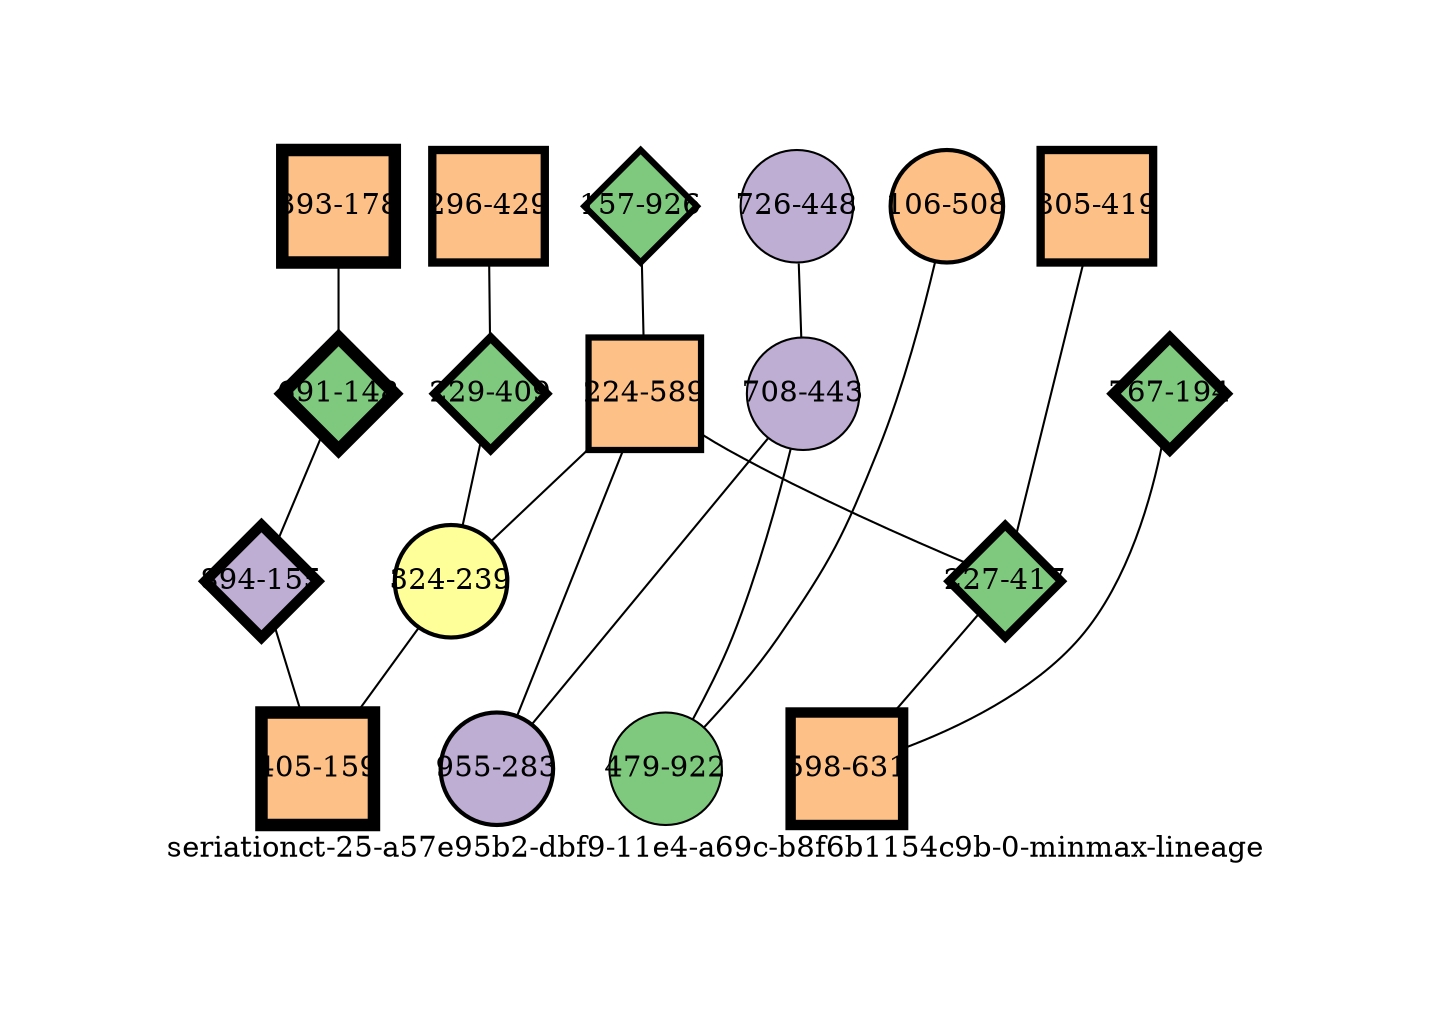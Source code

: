 strict graph "seriationct-25-a57e95b2-dbf9-11e4-a69c-b8f6b1154c9b-0-minmax-lineage" {
labelloc=b;
ratio=auto;
pad="1.0";
label="seriationct-25-a57e95b2-dbf9-11e4-a69c-b8f6b1154c9b-0-minmax-lineage";
node [width="0.75", style=filled, fixedsize=true, height="0.75", shape=circle, label=""];
0 [xCoordinate="448.0", appears_in_slice=1, yCoordinate="726.0", colorscheme=accent6, lineage_id=0, short_label="726-448", label="726-448", shape=circle, cluster_id=1, fillcolor=2, size="500.0", id=0, penwidth="1.0"];
1 [xCoordinate="429.0", appears_in_slice=4, yCoordinate="296.0", colorscheme=accent6, lineage_id=1, short_label="296-429", label="296-429", shape=square, cluster_id=2, fillcolor=3, size="500.0", id=1, penwidth="4.0"];
2 [xCoordinate="194.0", appears_in_slice=5, yCoordinate="767.0", colorscheme=accent6, lineage_id=2, short_label="767-194", label="767-194", shape=diamond, cluster_id=0, fillcolor=1, size="500.0", id=12, penwidth="5.0"];
3 [xCoordinate="926.0", appears_in_slice=3, yCoordinate="157.0", colorscheme=accent6, lineage_id=2, short_label="157-926", label="157-926", shape=diamond, cluster_id=0, fillcolor=1, size="500.0", id=2, penwidth="3.0"];
4 [xCoordinate="589.0", appears_in_slice=3, yCoordinate="224.0", colorscheme=accent6, lineage_id=1, short_label="224-589", label="224-589", shape=square, cluster_id=2, fillcolor=3, size="500.0", id=3, penwidth="3.0"];
5 [xCoordinate="443.0", appears_in_slice=1, yCoordinate="708.0", colorscheme=accent6, lineage_id=0, short_label="708-443", label="708-443", shape=circle, cluster_id=1, fillcolor=2, size="500.0", id=4, penwidth="1.0"];
6 [xCoordinate="508.0", appears_in_slice=2, yCoordinate="106.0", colorscheme=accent6, lineage_id=0, short_label="106-508", label="106-508", shape=circle, cluster_id=2, fillcolor=3, size="500.0", id=5, penwidth="2.0"];
7 [xCoordinate="178.0", appears_in_slice=6, yCoordinate="393.0", colorscheme=accent6, lineage_id=1, short_label="393-178", label="393-178", shape=square, cluster_id=2, fillcolor=3, size="500.0", id=6, penwidth="6.0"];
8 [xCoordinate="409.0", appears_in_slice=4, yCoordinate="229.0", colorscheme=accent6, lineage_id=2, short_label="229-409", label="229-409", shape=diamond, cluster_id=0, fillcolor=1, size="500.0", id=7, penwidth="4.0"];
9 [xCoordinate="283.0", appears_in_slice=2, yCoordinate="955.0", colorscheme=accent6, lineage_id=0, short_label="955-283", label="955-283", shape=circle, cluster_id=1, fillcolor=2, size="500.0", id=8, penwidth="2.0"];
10 [xCoordinate="148.0", appears_in_slice=6, yCoordinate="691.0", colorscheme=accent6, lineage_id=2, short_label="691-148", label="691-148", shape=diamond, cluster_id=0, fillcolor=1, size="500.0", id=9, penwidth="6.0"];
11 [xCoordinate="419.0", appears_in_slice=4, yCoordinate="305.0", colorscheme=accent6, lineage_id=1, short_label="305-419", label="305-419", shape=square, cluster_id=2, fillcolor=3, size="500.0", id=10, penwidth="4.0"];
12 [xCoordinate="239.0", appears_in_slice=2, yCoordinate="324.0", colorscheme=accent6, lineage_id=0, short_label="324-239", label="324-239", shape=circle, cluster_id=3, fillcolor=4, size="500.0", id=11, penwidth="2.0"];
13 [xCoordinate="155.0", appears_in_slice=5, yCoordinate="894.0", colorscheme=accent6, lineage_id=2, short_label="894-155", label="894-155", shape=diamond, cluster_id=1, fillcolor=2, size="500.0", id=13, penwidth="5.0"];
14 [xCoordinate="417.0", appears_in_slice=4, yCoordinate="227.0", colorscheme=accent6, lineage_id=2, short_label="227-417", label="227-417", shape=diamond, cluster_id=0, fillcolor=1, size="500.0", id=14, penwidth="4.0"];
15 [xCoordinate="922.0", appears_in_slice=1, yCoordinate="479.0", colorscheme=accent6, lineage_id=0, short_label="479-922", label="479-922", shape=circle, cluster_id=0, fillcolor=1, size="500.0", id=15, penwidth="1.0"];
16 [xCoordinate="159.0", appears_in_slice=6, yCoordinate="405.0", colorscheme=accent6, lineage_id=1, short_label="405-159", label="405-159", shape=square, cluster_id=2, fillcolor=3, size="500.0", id=16, penwidth="6.0"];
17 [xCoordinate="631.0", appears_in_slice=5, yCoordinate="598.0", colorscheme=accent6, lineage_id=1, short_label="598-631", label="598-631", shape=square, cluster_id=2, fillcolor=3, size="500.0", id=17, penwidth="5.0"];
0 -- 5  [inverseweight="16.59308279", weight="0.0602660766933"];
1 -- 8  [inverseweight="14.8217291682", weight="0.0674685111737"];
2 -- 17  [inverseweight="27.6924387811", weight="0.0361109401705"];
3 -- 4  [inverseweight="1.1831213107", weight="0.845221864365"];
4 -- 9  [inverseweight="2.35649899568", weight="0.424358339143"];
4 -- 12  [inverseweight="2.11913875358", weight="0.471889817648"];
4 -- 14  [inverseweight="2.55594863388", weight="0.391244169286"];
5 -- 9  [inverseweight="2.10889756586", weight="0.474181399888"];
5 -- 15  [inverseweight="2.29179439002", weight="0.436339317504"];
6 -- 15  [inverseweight="1.97371154744", weight="0.506659649074"];
7 -- 10  [inverseweight="10.9737820327", weight="0.0911262859992"];
8 -- 12  [inverseweight="1.44239037608", weight="0.693293588604"];
10 -- 13  [inverseweight="2.91407752575", weight="0.343161769432"];
11 -- 14  [inverseweight="1.42343310386", weight="0.702526867814"];
12 -- 16  [inverseweight="1.37545466291", weight="0.727032323903"];
13 -- 16  [inverseweight="2.47591507543", weight="0.403891074425"];
14 -- 17  [inverseweight="1.79519616336", weight="0.557042188707"];
}
